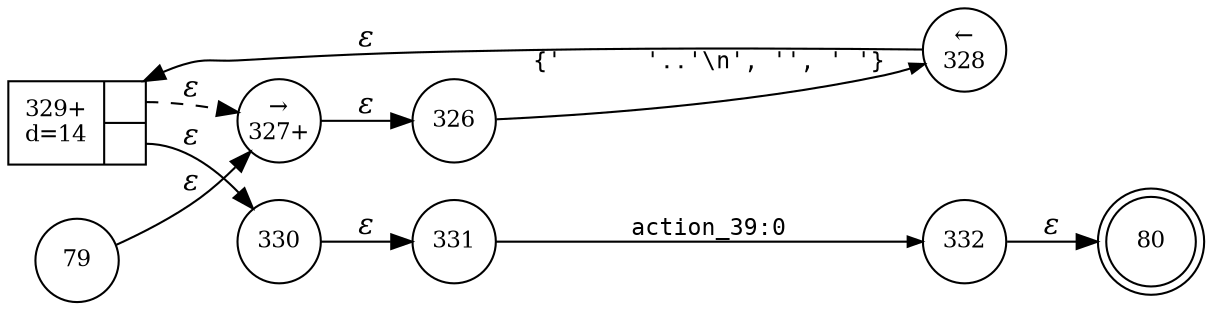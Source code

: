 digraph ATN {
rankdir=LR;
s80[fontsize=11, label="80", shape=doublecircle, fixedsize=true, width=.6];
s326[fontsize=11,label="326", shape=circle, fixedsize=true, width=.55, peripheries=1];
s327[fontsize=11,label="&rarr;\n327+", shape=circle, fixedsize=true, width=.55, peripheries=1];
s328[fontsize=11,label="&larr;\n328", shape=circle, fixedsize=true, width=.55, peripheries=1];
s329[fontsize=11,label="{329+\nd=14|{<p0>|<p1>}}", shape=record, fixedsize=false, peripheries=1];
s330[fontsize=11,label="330", shape=circle, fixedsize=true, width=.55, peripheries=1];
s331[fontsize=11,label="331", shape=circle, fixedsize=true, width=.55, peripheries=1];
s332[fontsize=11,label="332", shape=circle, fixedsize=true, width=.55, peripheries=1];
s79[fontsize=11,label="79", shape=circle, fixedsize=true, width=.55, peripheries=1];
s79 -> s327 [fontname="Times-Italic", label="&epsilon;"];
s327 -> s326 [fontname="Times-Italic", label="&epsilon;"];
s326 -> s328 [fontsize=11, fontname="Courier", arrowsize=.7, label = "{'	'..'\\n', '', ' '}", arrowhead = normal];
s328 -> s329 [fontname="Times-Italic", label="&epsilon;"];
s329:p0 -> s327 [fontname="Times-Italic", label="&epsilon;", style="dashed"];
s329:p1 -> s330 [fontname="Times-Italic", label="&epsilon;"];
s330 -> s331 [fontname="Times-Italic", label="&epsilon;"];
s331 -> s332 [fontsize=11, fontname="Courier", arrowsize=.7, label = "action_39:0", arrowhead = normal];
s332 -> s80 [fontname="Times-Italic", label="&epsilon;"];
}